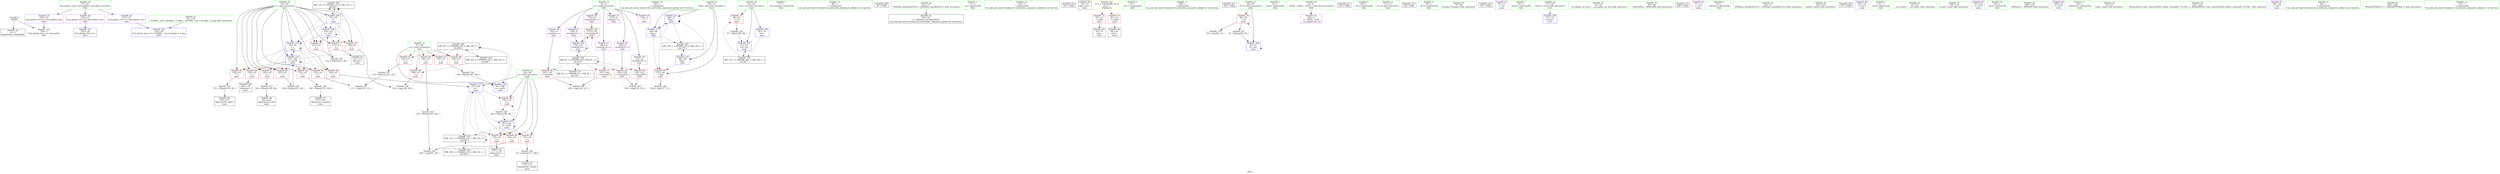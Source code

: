digraph "SVFG" {
	label="SVFG";

	Node0x555b7dde1ad0 [shape=record,color=grey,label="{NodeID: 0\nNullPtr}"];
	Node0x555b7dde1ad0 -> Node0x555b7dde31d0[style=solid];
	Node0x555b7dde1ad0 -> Node0x555b7dde3d20[style=solid];
	Node0x555b7ddf4040 [shape=record,color=black,label="{NodeID: 180\nMR_12V_2 = PHI(MR_12V_6, MR_12V_1, )\npts\{64 \}\n}"];
	Node0x555b7ddf4040 -> Node0x555b7dde4160[style=dashed];
	Node0x555b7dde37e0 [shape=record,color=red,label="{NodeID: 97\n147\<--146\n\<--arrayidx15\nmain\n}"];
	Node0x555b7dde37e0 -> Node0x555b7ddec460[style=solid];
	Node0x555b7ddcb5e0 [shape=record,color=green,label="{NodeID: 14\n92\<--1\n\<--dummyObj\nCan only get source location for instruction, argument, global var or function.}"];
	Node0x555b7dde43d0 [shape=record,color=blue,label="{NodeID: 111\n69\<--74\nflag\<--\nmain\n}"];
	Node0x555b7dde43d0 -> Node0x555b7dde6df0[style=dashed];
	Node0x555b7dde43d0 -> Node0x555b7dde43d0[style=dashed];
	Node0x555b7dde43d0 -> Node0x555b7dde9080[style=dashed];
	Node0x555b7dde43d0 -> Node0x555b7ddf4f40[style=dashed];
	Node0x555b7dde24f0 [shape=record,color=green,label="{NodeID: 28\n61\<--62\ncas\<--cas_field_insensitive\nmain\n}"];
	Node0x555b7dde24f0 -> Node0x555b7dde5db0[style=solid];
	Node0x555b7dde24f0 -> Node0x555b7dde3ef0[style=solid];
	Node0x555b7dde24f0 -> Node0x555b7dde4090[style=solid];
	Node0x555b7dde31d0 [shape=record,color=black,label="{NodeID: 42\n2\<--3\ndummyVal\<--dummyVal\n}"];
	Node0x555b7dde4db0 [shape=record,color=purple,label="{NodeID: 56\n141\<--8\narrayidx\<--a\nmain\n}"];
	Node0x555b7dde4db0 -> Node0x555b7dde3710[style=solid];
	Node0x555b7ddeac60 [shape=record,color=grey,label="{NodeID: 153\n144 = Binary(143, 98, )\n}"];
	Node0x555b7ddeac60 -> Node0x555b7dde4800[style=solid];
	Node0x555b7dde5970 [shape=record,color=purple,label="{NodeID: 70\n234\<--27\nllvm.global_ctors_2\<--llvm.global_ctors\nGlob }"];
	Node0x555b7dde5970 -> Node0x555b7dde3d20[style=solid];
	Node0x555b7ddec160 [shape=record,color=grey,label="{NodeID: 167\n137 = cmp(133, 135, )\n}"];
	Node0x555b7dde6500 [shape=record,color=red,label="{NodeID: 84\n162\<--63\n\<--i\nmain\n}"];
	Node0x555b7dde6500 -> Node0x555b7dde4570[style=solid];
	Node0x555b7ddc8ee0 [shape=record,color=green,label="{NodeID: 1\n7\<--1\n__dso_handle\<--dummyObj\nGlob }"];
	Node0x555b7ddf4540 [shape=record,color=black,label="{NodeID: 181\nMR_14V_2 = PHI(MR_14V_3, MR_14V_1, )\npts\{66 \}\n}"];
	Node0x555b7ddf4540 -> Node0x555b7ddf6340[style=dashed];
	Node0x555b7dde38b0 [shape=record,color=red,label="{NodeID: 98\n154\<--153\n\<--arrayidx19\nmain\n}"];
	Node0x555b7dde38b0 -> Node0x555b7ddebe60[style=solid];
	Node0x555b7dde1b60 [shape=record,color=green,label="{NodeID: 15\n98\<--1\n\<--dummyObj\nCan only get source location for instruction, argument, global var or function.}"];
	Node0x555b7dde44a0 [shape=record,color=blue,label="{NodeID: 112\n63\<--98\ni\<--\nmain\n}"];
	Node0x555b7dde44a0 -> Node0x555b7dde60f0[style=dashed];
	Node0x555b7dde44a0 -> Node0x555b7dde61c0[style=dashed];
	Node0x555b7dde44a0 -> Node0x555b7dde6290[style=dashed];
	Node0x555b7dde44a0 -> Node0x555b7dde6360[style=dashed];
	Node0x555b7dde44a0 -> Node0x555b7dde6430[style=dashed];
	Node0x555b7dde44a0 -> Node0x555b7dde6500[style=dashed];
	Node0x555b7dde44a0 -> Node0x555b7dde65d0[style=dashed];
	Node0x555b7dde44a0 -> Node0x555b7dde44a0[style=dashed];
	Node0x555b7dde44a0 -> Node0x555b7dde9150[style=dashed];
	Node0x555b7dde44a0 -> Node0x555b7ddf4040[style=dashed];
	Node0x555b7dde25c0 [shape=record,color=green,label="{NodeID: 29\n63\<--64\ni\<--i_field_insensitive\nmain\n}"];
	Node0x555b7dde25c0 -> Node0x555b7dde5e80[style=solid];
	Node0x555b7dde25c0 -> Node0x555b7dde5f50[style=solid];
	Node0x555b7dde25c0 -> Node0x555b7dde6020[style=solid];
	Node0x555b7dde25c0 -> Node0x555b7dde60f0[style=solid];
	Node0x555b7dde25c0 -> Node0x555b7dde61c0[style=solid];
	Node0x555b7dde25c0 -> Node0x555b7dde6290[style=solid];
	Node0x555b7dde25c0 -> Node0x555b7dde6360[style=solid];
	Node0x555b7dde25c0 -> Node0x555b7dde6430[style=solid];
	Node0x555b7dde25c0 -> Node0x555b7dde6500[style=solid];
	Node0x555b7dde25c0 -> Node0x555b7dde65d0[style=solid];
	Node0x555b7dde25c0 -> Node0x555b7dde4160[style=solid];
	Node0x555b7dde25c0 -> Node0x555b7dde4230[style=solid];
	Node0x555b7dde25c0 -> Node0x555b7dde44a0[style=solid];
	Node0x555b7dde25c0 -> Node0x555b7dde9150[style=solid];
	Node0x555b7dbc3510 [shape=record,color=black,label="{NodeID: 209\n86 = PHI()\n}"];
	Node0x555b7dde32d0 [shape=record,color=black,label="{NodeID: 43\n40\<--41\n\<--_ZNSt8ios_base4InitD1Ev\nCan only get source location for instruction, argument, global var or function.}"];
	Node0x555b7dde4e80 [shape=record,color=purple,label="{NodeID: 57\n146\<--8\narrayidx15\<--a\nmain\n}"];
	Node0x555b7dde4e80 -> Node0x555b7dde37e0[style=solid];
	Node0x555b7ddeade0 [shape=record,color=grey,label="{NodeID: 154\n186 = Binary(185, 168, )\n}"];
	Node0x555b7ddeade0 -> Node0x555b7dde8fb0[style=solid];
	Node0x555b7dde5a70 [shape=record,color=purple,label="{NodeID: 71\n115\<--8\nadd.ptr\<--a\nmain\n}"];
	Node0x555b7ddec2e0 [shape=record,color=grey,label="{NodeID: 168\n110 = cmp(108, 109, )\n}"];
	Node0x555b7dde65d0 [shape=record,color=red,label="{NodeID: 85\n191\<--63\n\<--i\nmain\n}"];
	Node0x555b7dde65d0 -> Node0x555b7ddeb0e0[style=solid];
	Node0x555b7ddca400 [shape=record,color=green,label="{NodeID: 2\n11\<--1\n.str\<--dummyObj\nGlob }"];
	Node0x555b7ddf4a40 [shape=record,color=black,label="{NodeID: 182\nMR_16V_2 = PHI(MR_16V_3, MR_16V_1, )\npts\{68 \}\n}"];
	Node0x555b7ddf4a40 -> Node0x555b7dde69e0[style=dashed];
	Node0x555b7ddf4a40 -> Node0x555b7ddf6840[style=dashed];
	Node0x555b7dde3980 [shape=record,color=red,label="{NodeID: 99\n159\<--158\n\<--arrayidx22\nmain\n}"];
	Node0x555b7dde3980 -> Node0x555b7ddebe60[style=solid];
	Node0x555b7dde1bf0 [shape=record,color=green,label="{NodeID: 16\n136\<--1\n\<--dummyObj\nCan only get source location for instruction, argument, global var or function.}"];
	Node0x555b7dde4570 [shape=record,color=blue,label="{NodeID: 113\n65\<--162\nj\<--\nmain\n}"];
	Node0x555b7dde4570 -> Node0x555b7dde66a0[style=dashed];
	Node0x555b7dde4570 -> Node0x555b7dde6770[style=dashed];
	Node0x555b7dde4570 -> Node0x555b7dde6840[style=dashed];
	Node0x555b7dde4570 -> Node0x555b7dde6910[style=dashed];
	Node0x555b7dde4570 -> Node0x555b7dde8ee0[style=dashed];
	Node0x555b7dde4570 -> Node0x555b7ddf6340[style=dashed];
	Node0x555b7dde2690 [shape=record,color=green,label="{NodeID: 30\n65\<--66\nj\<--j_field_insensitive\nmain\n}"];
	Node0x555b7dde2690 -> Node0x555b7dde66a0[style=solid];
	Node0x555b7dde2690 -> Node0x555b7dde6770[style=solid];
	Node0x555b7dde2690 -> Node0x555b7dde6840[style=solid];
	Node0x555b7dde2690 -> Node0x555b7dde6910[style=solid];
	Node0x555b7dde2690 -> Node0x555b7dde4570[style=solid];
	Node0x555b7dde2690 -> Node0x555b7dde8ee0[style=solid];
	Node0x555b7de01d20 [shape=record,color=black,label="{NodeID: 210\n101 = PHI()\n}"];
	Node0x555b7dde33d0 [shape=record,color=black,label="{NodeID: 44\n56\<--74\nmain_ret\<--\nmain\n}"];
	Node0x555b7dde4f50 [shape=record,color=purple,label="{NodeID: 58\n153\<--8\narrayidx19\<--a\nmain\n}"];
	Node0x555b7dde4f50 -> Node0x555b7dde38b0[style=solid];
	Node0x555b7ddeaf60 [shape=record,color=grey,label="{NodeID: 155\n151 = Binary(150, 98, )\n}"];
	Node0x555b7ddeaf60 -> Node0x555b7dde48d0[style=solid];
	Node0x555b7dde5b40 [shape=record,color=red,label="{NodeID: 72\n75\<--15\n\<--stdin\nmain\n}"];
	Node0x555b7dde5b40 -> Node0x555b7dde34a0[style=solid];
	Node0x555b7ddec460 [shape=record,color=grey,label="{NodeID: 169\n148 = cmp(142, 147, )\n}"];
	Node0x555b7dde66a0 [shape=record,color=red,label="{NodeID: 86\n165\<--65\n\<--j\nmain\n}"];
	Node0x555b7dde66a0 -> Node0x555b7ddebce0[style=solid];
	Node0x555b7ddca520 [shape=record,color=green,label="{NodeID: 3\n13\<--1\n.str.1\<--dummyObj\nGlob }"];
	Node0x555b7ddf4f40 [shape=record,color=black,label="{NodeID: 183\nMR_18V_2 = PHI(MR_18V_4, MR_18V_1, )\npts\{70 \}\n}"];
	Node0x555b7ddf4f40 -> Node0x555b7dde4300[style=dashed];
	Node0x555b7dde3a50 [shape=record,color=red,label="{NodeID: 100\n175\<--174\n\<--arrayidx30\nmain\n}"];
	Node0x555b7dde3a50 -> Node0x555b7dde4640[style=solid];
	Node0x555b7dde1c80 [shape=record,color=green,label="{NodeID: 17\n168\<--1\n\<--dummyObj\nCan only get source location for instruction, argument, global var or function.}"];
	Node0x555b7dde4640 [shape=record,color=blue,label="{NodeID: 114\n178\<--175\narrayidx32\<--\nmain\n}"];
	Node0x555b7dde4640 -> Node0x555b7dde3a50[style=dashed];
	Node0x555b7dde4640 -> Node0x555b7dde4640[style=dashed];
	Node0x555b7dde4640 -> Node0x555b7ddf5940[style=dashed];
	Node0x555b7dde2760 [shape=record,color=green,label="{NodeID: 31\n67\<--68\nn\<--n_field_insensitive\nmain\n}"];
	Node0x555b7dde2760 -> Node0x555b7dde69e0[style=solid];
	Node0x555b7dde2760 -> Node0x555b7dde6ab0[style=solid];
	Node0x555b7dde2760 -> Node0x555b7dde6b80[style=solid];
	Node0x555b7dde2760 -> Node0x555b7dde6c50[style=solid];
	Node0x555b7dde2760 -> Node0x555b7dde6d20[style=solid];
	Node0x555b7dde2760 -> Node0x555b7dde8fb0[style=solid];
	Node0x555b7de02700 [shape=record,color=black,label="{NodeID: 211\n104 = PHI()\n}"];
	Node0x555b7dde34a0 [shape=record,color=black,label="{NodeID: 45\n78\<--75\ncall\<--\nmain\n}"];
	Node0x555b7dde5020 [shape=record,color=purple,label="{NodeID: 59\n158\<--8\narrayidx22\<--a\nmain\n}"];
	Node0x555b7dde5020 -> Node0x555b7dde3980[style=solid];
	Node0x555b7ddeb0e0 [shape=record,color=grey,label="{NodeID: 156\n192 = Binary(191, 98, )\n}"];
	Node0x555b7ddeb0e0 -> Node0x555b7dde9150[style=solid];
	Node0x555b7dde5c10 [shape=record,color=red,label="{NodeID: 73\n81\<--20\n\<--stdout\nmain\n}"];
	Node0x555b7dde5c10 -> Node0x555b7dde3570[style=solid];
	Node0x555b7ddec5e0 [shape=record,color=grey,label="{NodeID: 170\n94 = cmp(90, 74, )\n}"];
	Node0x555b7dde6770 [shape=record,color=red,label="{NodeID: 87\n171\<--65\n\<--j\nmain\n}"];
	Node0x555b7dde6770 -> Node0x555b7ddeb9e0[style=solid];
	Node0x555b7ddcacf0 [shape=record,color=green,label="{NodeID: 4\n15\<--1\nstdin\<--dummyObj\nGlob }"];
	Node0x555b7dde3b20 [shape=record,color=blue,label="{NodeID: 101\n232\<--28\nllvm.global_ctors_0\<--\nGlob }"];
	Node0x555b7dde1d10 [shape=record,color=green,label="{NodeID: 18\n4\<--6\n_ZStL8__ioinit\<--_ZStL8__ioinit_field_insensitive\nGlob }"];
	Node0x555b7dde1d10 -> Node0x555b7dde4c10[style=solid];
	Node0x555b7dde8ee0 [shape=record,color=blue,label="{NodeID: 115\n65\<--182\nj\<--inc34\nmain\n}"];
	Node0x555b7dde8ee0 -> Node0x555b7dde66a0[style=dashed];
	Node0x555b7dde8ee0 -> Node0x555b7dde6770[style=dashed];
	Node0x555b7dde8ee0 -> Node0x555b7dde6840[style=dashed];
	Node0x555b7dde8ee0 -> Node0x555b7dde6910[style=dashed];
	Node0x555b7dde8ee0 -> Node0x555b7dde8ee0[style=dashed];
	Node0x555b7dde8ee0 -> Node0x555b7ddf6340[style=dashed];
	Node0x555b7dde2830 [shape=record,color=green,label="{NodeID: 32\n69\<--70\nflag\<--flag_field_insensitive\nmain\n}"];
	Node0x555b7dde2830 -> Node0x555b7dde6df0[style=solid];
	Node0x555b7dde2830 -> Node0x555b7dde4300[style=solid];
	Node0x555b7dde2830 -> Node0x555b7dde43d0[style=solid];
	Node0x555b7dde2830 -> Node0x555b7dde9080[style=solid];
	Node0x555b7de02860 [shape=record,color=black,label="{NodeID: 212\n105 = PHI()\n}"];
	Node0x555b7dde3570 [shape=record,color=black,label="{NodeID: 46\n84\<--81\ncall1\<--\nmain\n}"];
	Node0x555b7dde50f0 [shape=record,color=purple,label="{NodeID: 60\n174\<--8\narrayidx30\<--a\nmain\n}"];
	Node0x555b7dde50f0 -> Node0x555b7dde3a50[style=solid];
	Node0x555b7ddeb260 [shape=record,color=grey,label="{NodeID: 157\n135 = Binary(134, 136, )\n}"];
	Node0x555b7ddeb260 -> Node0x555b7ddec160[style=solid];
	Node0x555b7dde5ce0 [shape=record,color=red,label="{NodeID: 74\n90\<--59\n\<--tt\nmain\n}"];
	Node0x555b7dde5ce0 -> Node0x555b7ddeb860[style=solid];
	Node0x555b7dde5ce0 -> Node0x555b7ddec5e0[style=solid];
	Node0x555b7dde6840 [shape=record,color=red,label="{NodeID: 88\n176\<--65\n\<--j\nmain\n}"];
	Node0x555b7dde6840 -> Node0x555b7dde4b40[style=solid];
	Node0x555b7ddca220 [shape=record,color=green,label="{NodeID: 5\n16\<--1\n.str.2\<--dummyObj\nGlob }"];
	Node0x555b7ddf5940 [shape=record,color=black,label="{NodeID: 185\nMR_4V_3 = PHI(MR_4V_6, MR_4V_2, )\npts\{10 \}\n}"];
	Node0x555b7ddf5940 -> Node0x555b7dde3710[style=dashed];
	Node0x555b7ddf5940 -> Node0x555b7dde37e0[style=dashed];
	Node0x555b7ddf5940 -> Node0x555b7dde38b0[style=dashed];
	Node0x555b7ddf5940 -> Node0x555b7dde3980[style=dashed];
	Node0x555b7ddf5940 -> Node0x555b7dde3a50[style=dashed];
	Node0x555b7ddf5940 -> Node0x555b7dde4640[style=dashed];
	Node0x555b7ddf5940 -> Node0x555b7ddf3140[style=dashed];
	Node0x555b7ddf5940 -> Node0x555b7ddf5940[style=dashed];
	Node0x555b7dde3c20 [shape=record,color=blue,label="{NodeID: 102\n233\<--29\nllvm.global_ctors_1\<--_GLOBAL__sub_I_ariselpy_2_0.cpp\nGlob }"];
	Node0x555b7dde1da0 [shape=record,color=green,label="{NodeID: 19\n8\<--10\na\<--a_field_insensitive\nGlob }"];
	Node0x555b7dde1da0 -> Node0x555b7dde4ce0[style=solid];
	Node0x555b7dde1da0 -> Node0x555b7dde4db0[style=solid];
	Node0x555b7dde1da0 -> Node0x555b7dde4e80[style=solid];
	Node0x555b7dde1da0 -> Node0x555b7dde4f50[style=solid];
	Node0x555b7dde1da0 -> Node0x555b7dde5020[style=solid];
	Node0x555b7dde1da0 -> Node0x555b7dde50f0[style=solid];
	Node0x555b7dde1da0 -> Node0x555b7dde51c0[style=solid];
	Node0x555b7dde1da0 -> Node0x555b7dde5a70[style=solid];
	Node0x555b7dde8fb0 [shape=record,color=blue,label="{NodeID: 116\n67\<--186\nn\<--sub36\nmain\n}"];
	Node0x555b7dde8fb0 -> Node0x555b7ddf6840[style=dashed];
	Node0x555b7dde2900 [shape=record,color=green,label="{NodeID: 33\n71\<--72\nK\<--K_field_insensitive\nmain\n}"];
	Node0x555b7de02930 [shape=record,color=black,label="{NodeID: 213\n39 = PHI()\n}"];
	Node0x555b7dde3640 [shape=record,color=black,label="{NodeID: 47\n113\<--112\nidx.ext\<--\nmain\n}"];
	Node0x555b7dde51c0 [shape=record,color=purple,label="{NodeID: 61\n178\<--8\narrayidx32\<--a\nmain\n}"];
	Node0x555b7dde51c0 -> Node0x555b7dde4640[style=solid];
	Node0x555b7ddeb3e0 [shape=record,color=grey,label="{NodeID: 158\n156 = Binary(155, 136, )\n}"];
	Node0x555b7ddeb3e0 -> Node0x555b7dde49a0[style=solid];
	Node0x555b7dde5db0 [shape=record,color=red,label="{NodeID: 75\n96\<--61\n\<--cas\nmain\n}"];
	Node0x555b7dde5db0 -> Node0x555b7ddeb560[style=solid];
	Node0x555b7dde6910 [shape=record,color=red,label="{NodeID: 89\n181\<--65\n\<--j\nmain\n}"];
	Node0x555b7dde6910 -> Node0x555b7ddeb6e0[style=solid];
	Node0x555b7ddca2b0 [shape=record,color=green,label="{NodeID: 6\n18\<--1\n.str.3\<--dummyObj\nGlob }"];
	Node0x555b7dde3d20 [shape=record,color=blue, style = dotted,label="{NodeID: 103\n234\<--3\nllvm.global_ctors_2\<--dummyVal\nGlob }"];
	Node0x555b7dde1e70 [shape=record,color=green,label="{NodeID: 20\n27\<--31\nllvm.global_ctors\<--llvm.global_ctors_field_insensitive\nGlob }"];
	Node0x555b7dde1e70 -> Node0x555b7dde5770[style=solid];
	Node0x555b7dde1e70 -> Node0x555b7dde5870[style=solid];
	Node0x555b7dde1e70 -> Node0x555b7dde5970[style=solid];
	Node0x555b7dde9080 [shape=record,color=blue,label="{NodeID: 117\n69\<--98\nflag\<--\nmain\n}"];
	Node0x555b7dde9080 -> Node0x555b7dde6df0[style=dashed];
	Node0x555b7dde9080 -> Node0x555b7dde43d0[style=dashed];
	Node0x555b7dde9080 -> Node0x555b7ddf4f40[style=dashed];
	Node0x555b7dde29d0 [shape=record,color=green,label="{NodeID: 34\n79\<--80\nfreopen\<--freopen_field_insensitive\n}"];
	Node0x555b7de02a00 [shape=record,color=black,label="{NodeID: 214\n197 = PHI()\n}"];
	Node0x555b7dde4730 [shape=record,color=black,label="{NodeID: 48\n140\<--139\nidxprom\<--\nmain\n}"];
	Node0x555b7dde5290 [shape=record,color=purple,label="{NodeID: 62\n76\<--11\n\<--.str\nmain\n}"];
	Node0x555b7ddeb560 [shape=record,color=grey,label="{NodeID: 159\n97 = Binary(96, 98, )\n}"];
	Node0x555b7ddeb560 -> Node0x555b7dde4090[style=solid];
	Node0x555b7dde5e80 [shape=record,color=red,label="{NodeID: 76\n108\<--63\n\<--i\nmain\n}"];
	Node0x555b7dde5e80 -> Node0x555b7ddec2e0[style=solid];
	Node0x555b7dde69e0 [shape=record,color=red,label="{NodeID: 90\n109\<--67\n\<--n\nmain\n}"];
	Node0x555b7dde69e0 -> Node0x555b7ddec2e0[style=solid];
	Node0x555b7ddca030 [shape=record,color=green,label="{NodeID: 7\n20\<--1\nstdout\<--dummyObj\nGlob }"];
	Node0x555b7ddf6340 [shape=record,color=black,label="{NodeID: 187\nMR_14V_3 = PHI(MR_14V_7, MR_14V_2, )\npts\{66 \}\n}"];
	Node0x555b7ddf6340 -> Node0x555b7dde4570[style=dashed];
	Node0x555b7ddf6340 -> Node0x555b7ddf4540[style=dashed];
	Node0x555b7ddf6340 -> Node0x555b7ddf6340[style=dashed];
	Node0x555b7dde3e20 [shape=record,color=blue,label="{NodeID: 104\n57\<--74\nretval\<--\nmain\n}"];
	Node0x555b7dde1f40 [shape=record,color=green,label="{NodeID: 21\n32\<--33\n__cxx_global_var_init\<--__cxx_global_var_init_field_insensitive\n}"];
	Node0x555b7dde9150 [shape=record,color=blue,label="{NodeID: 118\n63\<--192\ni\<--inc38\nmain\n}"];
	Node0x555b7dde9150 -> Node0x555b7dde60f0[style=dashed];
	Node0x555b7dde9150 -> Node0x555b7dde61c0[style=dashed];
	Node0x555b7dde9150 -> Node0x555b7dde6290[style=dashed];
	Node0x555b7dde9150 -> Node0x555b7dde6360[style=dashed];
	Node0x555b7dde9150 -> Node0x555b7dde6430[style=dashed];
	Node0x555b7dde9150 -> Node0x555b7dde6500[style=dashed];
	Node0x555b7dde9150 -> Node0x555b7dde65d0[style=dashed];
	Node0x555b7dde9150 -> Node0x555b7dde44a0[style=dashed];
	Node0x555b7dde9150 -> Node0x555b7dde9150[style=dashed];
	Node0x555b7dde9150 -> Node0x555b7ddf4040[style=dashed];
	Node0x555b7dde2ad0 [shape=record,color=green,label="{NodeID: 35\n87\<--88\n_ZNSirsERi\<--_ZNSirsERi_field_insensitive\n}"];
	Node0x555b7de02b60 [shape=record,color=black,label="{NodeID: 215\n200 = PHI()\n}"];
	Node0x555b7dde4800 [shape=record,color=black,label="{NodeID: 49\n145\<--144\nidxprom14\<--add\nmain\n}"];
	Node0x555b7dde5360 [shape=record,color=purple,label="{NodeID: 63\n77\<--13\n\<--.str.1\nmain\n}"];
	Node0x555b7ddeb6e0 [shape=record,color=grey,label="{NodeID: 160\n182 = Binary(181, 98, )\n}"];
	Node0x555b7ddeb6e0 -> Node0x555b7dde8ee0[style=solid];
	Node0x555b7dde5f50 [shape=record,color=red,label="{NodeID: 77\n112\<--63\n\<--i\nmain\n}"];
	Node0x555b7dde5f50 -> Node0x555b7dde3640[style=solid];
	Node0x555b7dde6ab0 [shape=record,color=red,label="{NodeID: 91\n134\<--67\n\<--n\nmain\n}"];
	Node0x555b7dde6ab0 -> Node0x555b7ddeb260[style=solid];
	Node0x555b7ddca0c0 [shape=record,color=green,label="{NodeID: 8\n21\<--1\n_ZSt3cin\<--dummyObj\nGlob }"];
	Node0x555b7ddf6840 [shape=record,color=black,label="{NodeID: 188\nMR_16V_3 = PHI(MR_16V_5, MR_16V_2, )\npts\{68 \}\n}"];
	Node0x555b7ddf6840 -> Node0x555b7dde6ab0[style=dashed];
	Node0x555b7ddf6840 -> Node0x555b7dde6b80[style=dashed];
	Node0x555b7ddf6840 -> Node0x555b7dde6c50[style=dashed];
	Node0x555b7ddf6840 -> Node0x555b7dde6d20[style=dashed];
	Node0x555b7ddf6840 -> Node0x555b7dde8fb0[style=dashed];
	Node0x555b7ddf6840 -> Node0x555b7ddf4a40[style=dashed];
	Node0x555b7ddf6840 -> Node0x555b7ddf6840[style=dashed];
	Node0x555b7dde3ef0 [shape=record,color=blue,label="{NodeID: 105\n61\<--74\ncas\<--\nmain\n}"];
	Node0x555b7dde3ef0 -> Node0x555b7ddf3b40[style=dashed];
	Node0x555b7dde2010 [shape=record,color=green,label="{NodeID: 22\n36\<--37\n_ZNSt8ios_base4InitC1Ev\<--_ZNSt8ios_base4InitC1Ev_field_insensitive\n}"];
	Node0x555b7dde2bd0 [shape=record,color=green,label="{NodeID: 36\n102\<--103\nprintf\<--printf_field_insensitive\n}"];
	Node0x555b7de02c30 [shape=record,color=black,label="{NodeID: 216\n117 = PHI()\n}"];
	Node0x555b7dde48d0 [shape=record,color=black,label="{NodeID: 50\n152\<--151\nidxprom18\<--add17\nmain\n}"];
	Node0x555b7dde5430 [shape=record,color=purple,label="{NodeID: 64\n82\<--16\n\<--.str.2\nmain\n}"];
	Node0x555b7ddeb860 [shape=record,color=grey,label="{NodeID: 161\n91 = Binary(90, 92, )\n}"];
	Node0x555b7ddeb860 -> Node0x555b7dde3fc0[style=solid];
	Node0x555b7dde6020 [shape=record,color=red,label="{NodeID: 78\n121\<--63\n\<--i\nmain\n}"];
	Node0x555b7dde6020 -> Node0x555b7ddebb60[style=solid];
	Node0x555b7dde6b80 [shape=record,color=red,label="{NodeID: 92\n166\<--67\n\<--n\nmain\n}"];
	Node0x555b7dde6b80 -> Node0x555b7ddeaae0[style=solid];
	Node0x555b7ddca6a0 [shape=record,color=green,label="{NodeID: 9\n22\<--1\n.str.4\<--dummyObj\nGlob }"];
	Node0x555b7dde3fc0 [shape=record,color=blue,label="{NodeID: 106\n59\<--91\ntt\<--dec\nmain\n}"];
	Node0x555b7dde3fc0 -> Node0x555b7dde5ce0[style=dashed];
	Node0x555b7dde3fc0 -> Node0x555b7dde3fc0[style=dashed];
	Node0x555b7dde20e0 [shape=record,color=green,label="{NodeID: 23\n42\<--43\n__cxa_atexit\<--__cxa_atexit_field_insensitive\n}"];
	Node0x555b7dde2cd0 [shape=record,color=green,label="{NodeID: 37\n118\<--119\nscanf\<--scanf_field_insensitive\n}"];
	Node0x555b7dde49a0 [shape=record,color=black,label="{NodeID: 51\n157\<--156\nidxprom21\<--add20\nmain\n}"];
	Node0x555b7dde5500 [shape=record,color=purple,label="{NodeID: 65\n83\<--18\n\<--.str.3\nmain\n}"];
	Node0x555b7ddeb9e0 [shape=record,color=grey,label="{NodeID: 162\n172 = Binary(171, 168, )\n}"];
	Node0x555b7ddeb9e0 -> Node0x555b7dde4a70[style=solid];
	Node0x555b7dde60f0 [shape=record,color=red,label="{NodeID: 79\n133\<--63\n\<--i\nmain\n}"];
	Node0x555b7dde60f0 -> Node0x555b7ddec160[style=solid];
	Node0x555b7dde6c50 [shape=record,color=red,label="{NodeID: 93\n185\<--67\n\<--n\nmain\n}"];
	Node0x555b7dde6c50 -> Node0x555b7ddeade0[style=solid];
	Node0x555b7ddca770 [shape=record,color=green,label="{NodeID: 10\n24\<--1\n.str.5\<--dummyObj\nGlob }"];
	Node0x555b7dde4090 [shape=record,color=blue,label="{NodeID: 107\n61\<--97\ncas\<--inc\nmain\n}"];
	Node0x555b7dde4090 -> Node0x555b7ddf3b40[style=dashed];
	Node0x555b7dde21b0 [shape=record,color=green,label="{NodeID: 24\n41\<--47\n_ZNSt8ios_base4InitD1Ev\<--_ZNSt8ios_base4InitD1Ev_field_insensitive\n}"];
	Node0x555b7dde21b0 -> Node0x555b7dde32d0[style=solid];
	Node0x555b7dde2dd0 [shape=record,color=green,label="{NodeID: 38\n198\<--199\n_ZNSolsEi\<--_ZNSolsEi_field_insensitive\n}"];
	Node0x555b7dde4a70 [shape=record,color=black,label="{NodeID: 52\n173\<--172\nidxprom29\<--add28\nmain\n}"];
	Node0x555b7dde55d0 [shape=record,color=purple,label="{NodeID: 66\n100\<--22\n\<--.str.4\nmain\n}"];
	Node0x555b7ddebb60 [shape=record,color=grey,label="{NodeID: 163\n122 = Binary(121, 98, )\n}"];
	Node0x555b7ddebb60 -> Node0x555b7dde4230[style=solid];
	Node0x555b7dde61c0 [shape=record,color=red,label="{NodeID: 80\n139\<--63\n\<--i\nmain\n}"];
	Node0x555b7dde61c0 -> Node0x555b7dde4730[style=solid];
	Node0x555b7ddf3140 [shape=record,color=black,label="{NodeID: 177\nMR_4V_2 = PHI(MR_4V_3, MR_4V_1, )\npts\{10 \}\n}"];
	Node0x555b7ddf3140 -> Node0x555b7ddf5940[style=dashed];
	Node0x555b7dde6d20 [shape=record,color=red,label="{NodeID: 94\n196\<--67\n\<--n\nmain\n}"];
	Node0x555b7ddcb3b0 [shape=record,color=green,label="{NodeID: 11\n26\<--1\n_ZSt4cout\<--dummyObj\nGlob }"];
	Node0x555b7ddf7740 [shape=record,color=yellow,style=double,label="{NodeID: 191\n2V_1 = ENCHI(MR_2V_0)\npts\{1 \}\nFun[main]}"];
	Node0x555b7ddf7740 -> Node0x555b7dde5b40[style=dashed];
	Node0x555b7ddf7740 -> Node0x555b7dde5c10[style=dashed];
	Node0x555b7dde4160 [shape=record,color=blue,label="{NodeID: 108\n63\<--98\ni\<--\nmain\n}"];
	Node0x555b7dde4160 -> Node0x555b7dde5e80[style=dashed];
	Node0x555b7dde4160 -> Node0x555b7dde5f50[style=dashed];
	Node0x555b7dde4160 -> Node0x555b7dde6020[style=dashed];
	Node0x555b7dde4160 -> Node0x555b7dde4230[style=dashed];
	Node0x555b7dde4160 -> Node0x555b7dde44a0[style=dashed];
	Node0x555b7dde4160 -> Node0x555b7ddf4040[style=dashed];
	Node0x555b7dde2280 [shape=record,color=green,label="{NodeID: 25\n54\<--55\nmain\<--main_field_insensitive\n}"];
	Node0x555b7dde2ed0 [shape=record,color=green,label="{NodeID: 39\n201\<--202\n_ZSt4endlIcSt11char_traitsIcEERSt13basic_ostreamIT_T0_ES6_\<--_ZSt4endlIcSt11char_traitsIcEERSt13basic_ostreamIT_T0_ES6__field_insensitive\n}"];
	Node0x555b7dde4b40 [shape=record,color=black,label="{NodeID: 53\n177\<--176\nidxprom31\<--\nmain\n}"];
	Node0x555b7dde56a0 [shape=record,color=purple,label="{NodeID: 67\n116\<--24\n\<--.str.5\nmain\n}"];
	Node0x555b7ddebce0 [shape=record,color=grey,label="{NodeID: 164\n169 = cmp(165, 167, )\n}"];
	Node0x555b7dde6290 [shape=record,color=red,label="{NodeID: 81\n143\<--63\n\<--i\nmain\n}"];
	Node0x555b7dde6290 -> Node0x555b7ddeac60[style=solid];
	Node0x555b7dde6df0 [shape=record,color=red,label="{NodeID: 95\n127\<--69\n\<--flag\nmain\n}"];
	Node0x555b7dde6df0 -> Node0x555b7ddebfe0[style=solid];
	Node0x555b7ddcb440 [shape=record,color=green,label="{NodeID: 12\n28\<--1\n\<--dummyObj\nCan only get source location for instruction, argument, global var or function.}"];
	Node0x555b7dde4230 [shape=record,color=blue,label="{NodeID: 109\n63\<--122\ni\<--inc7\nmain\n}"];
	Node0x555b7dde4230 -> Node0x555b7dde5e80[style=dashed];
	Node0x555b7dde4230 -> Node0x555b7dde5f50[style=dashed];
	Node0x555b7dde4230 -> Node0x555b7dde6020[style=dashed];
	Node0x555b7dde4230 -> Node0x555b7dde4230[style=dashed];
	Node0x555b7dde4230 -> Node0x555b7dde44a0[style=dashed];
	Node0x555b7dde4230 -> Node0x555b7ddf4040[style=dashed];
	Node0x555b7dde2350 [shape=record,color=green,label="{NodeID: 26\n57\<--58\nretval\<--retval_field_insensitive\nmain\n}"];
	Node0x555b7dde2350 -> Node0x555b7dde3e20[style=solid];
	Node0x555b7dde2fd0 [shape=record,color=green,label="{NodeID: 40\n203\<--204\n_ZNSolsEPFRSoS_E\<--_ZNSolsEPFRSoS_E_field_insensitive\n}"];
	Node0x555b7dde4c10 [shape=record,color=purple,label="{NodeID: 54\n38\<--4\n\<--_ZStL8__ioinit\n__cxx_global_var_init\n}"];
	Node0x555b7dde5770 [shape=record,color=purple,label="{NodeID: 68\n232\<--27\nllvm.global_ctors_0\<--llvm.global_ctors\nGlob }"];
	Node0x555b7dde5770 -> Node0x555b7dde3b20[style=solid];
	Node0x555b7ddebe60 [shape=record,color=grey,label="{NodeID: 165\n160 = cmp(154, 159, )\n}"];
	Node0x555b7dde6360 [shape=record,color=red,label="{NodeID: 82\n150\<--63\n\<--i\nmain\n}"];
	Node0x555b7dde6360 -> Node0x555b7ddeaf60[style=solid];
	Node0x555b7ddf3b40 [shape=record,color=black,label="{NodeID: 179\nMR_10V_3 = PHI(MR_10V_4, MR_10V_2, )\npts\{62 \}\n}"];
	Node0x555b7ddf3b40 -> Node0x555b7dde5db0[style=dashed];
	Node0x555b7ddf3b40 -> Node0x555b7dde4090[style=dashed];
	Node0x555b7dde3710 [shape=record,color=red,label="{NodeID: 96\n142\<--141\n\<--arrayidx\nmain\n}"];
	Node0x555b7dde3710 -> Node0x555b7ddec460[style=solid];
	Node0x555b7ddcb510 [shape=record,color=green,label="{NodeID: 13\n74\<--1\n\<--dummyObj\nCan only get source location for instruction, argument, global var or function.}"];
	Node0x555b7dde4300 [shape=record,color=blue,label="{NodeID: 110\n69\<--98\nflag\<--\nmain\n}"];
	Node0x555b7dde4300 -> Node0x555b7dde6df0[style=dashed];
	Node0x555b7dde4300 -> Node0x555b7dde43d0[style=dashed];
	Node0x555b7dde4300 -> Node0x555b7ddf4f40[style=dashed];
	Node0x555b7dde2420 [shape=record,color=green,label="{NodeID: 27\n59\<--60\ntt\<--tt_field_insensitive\nmain\n}"];
	Node0x555b7dde2420 -> Node0x555b7dde5ce0[style=solid];
	Node0x555b7dde2420 -> Node0x555b7dde3fc0[style=solid];
	Node0x555b7dde30d0 [shape=record,color=green,label="{NodeID: 41\n29\<--228\n_GLOBAL__sub_I_ariselpy_2_0.cpp\<--_GLOBAL__sub_I_ariselpy_2_0.cpp_field_insensitive\n}"];
	Node0x555b7dde30d0 -> Node0x555b7dde3c20[style=solid];
	Node0x555b7dde4ce0 [shape=record,color=purple,label="{NodeID: 55\n114\<--8\n\<--a\nmain\n}"];
	Node0x555b7ddeaae0 [shape=record,color=grey,label="{NodeID: 152\n167 = Binary(166, 168, )\n}"];
	Node0x555b7ddeaae0 -> Node0x555b7ddebce0[style=solid];
	Node0x555b7dde5870 [shape=record,color=purple,label="{NodeID: 69\n233\<--27\nllvm.global_ctors_1\<--llvm.global_ctors\nGlob }"];
	Node0x555b7dde5870 -> Node0x555b7dde3c20[style=solid];
	Node0x555b7ddebfe0 [shape=record,color=grey,label="{NodeID: 166\n128 = cmp(127, 74, )\n}"];
	Node0x555b7dde6430 [shape=record,color=red,label="{NodeID: 83\n155\<--63\n\<--i\nmain\n}"];
	Node0x555b7dde6430 -> Node0x555b7ddeb3e0[style=solid];
}
